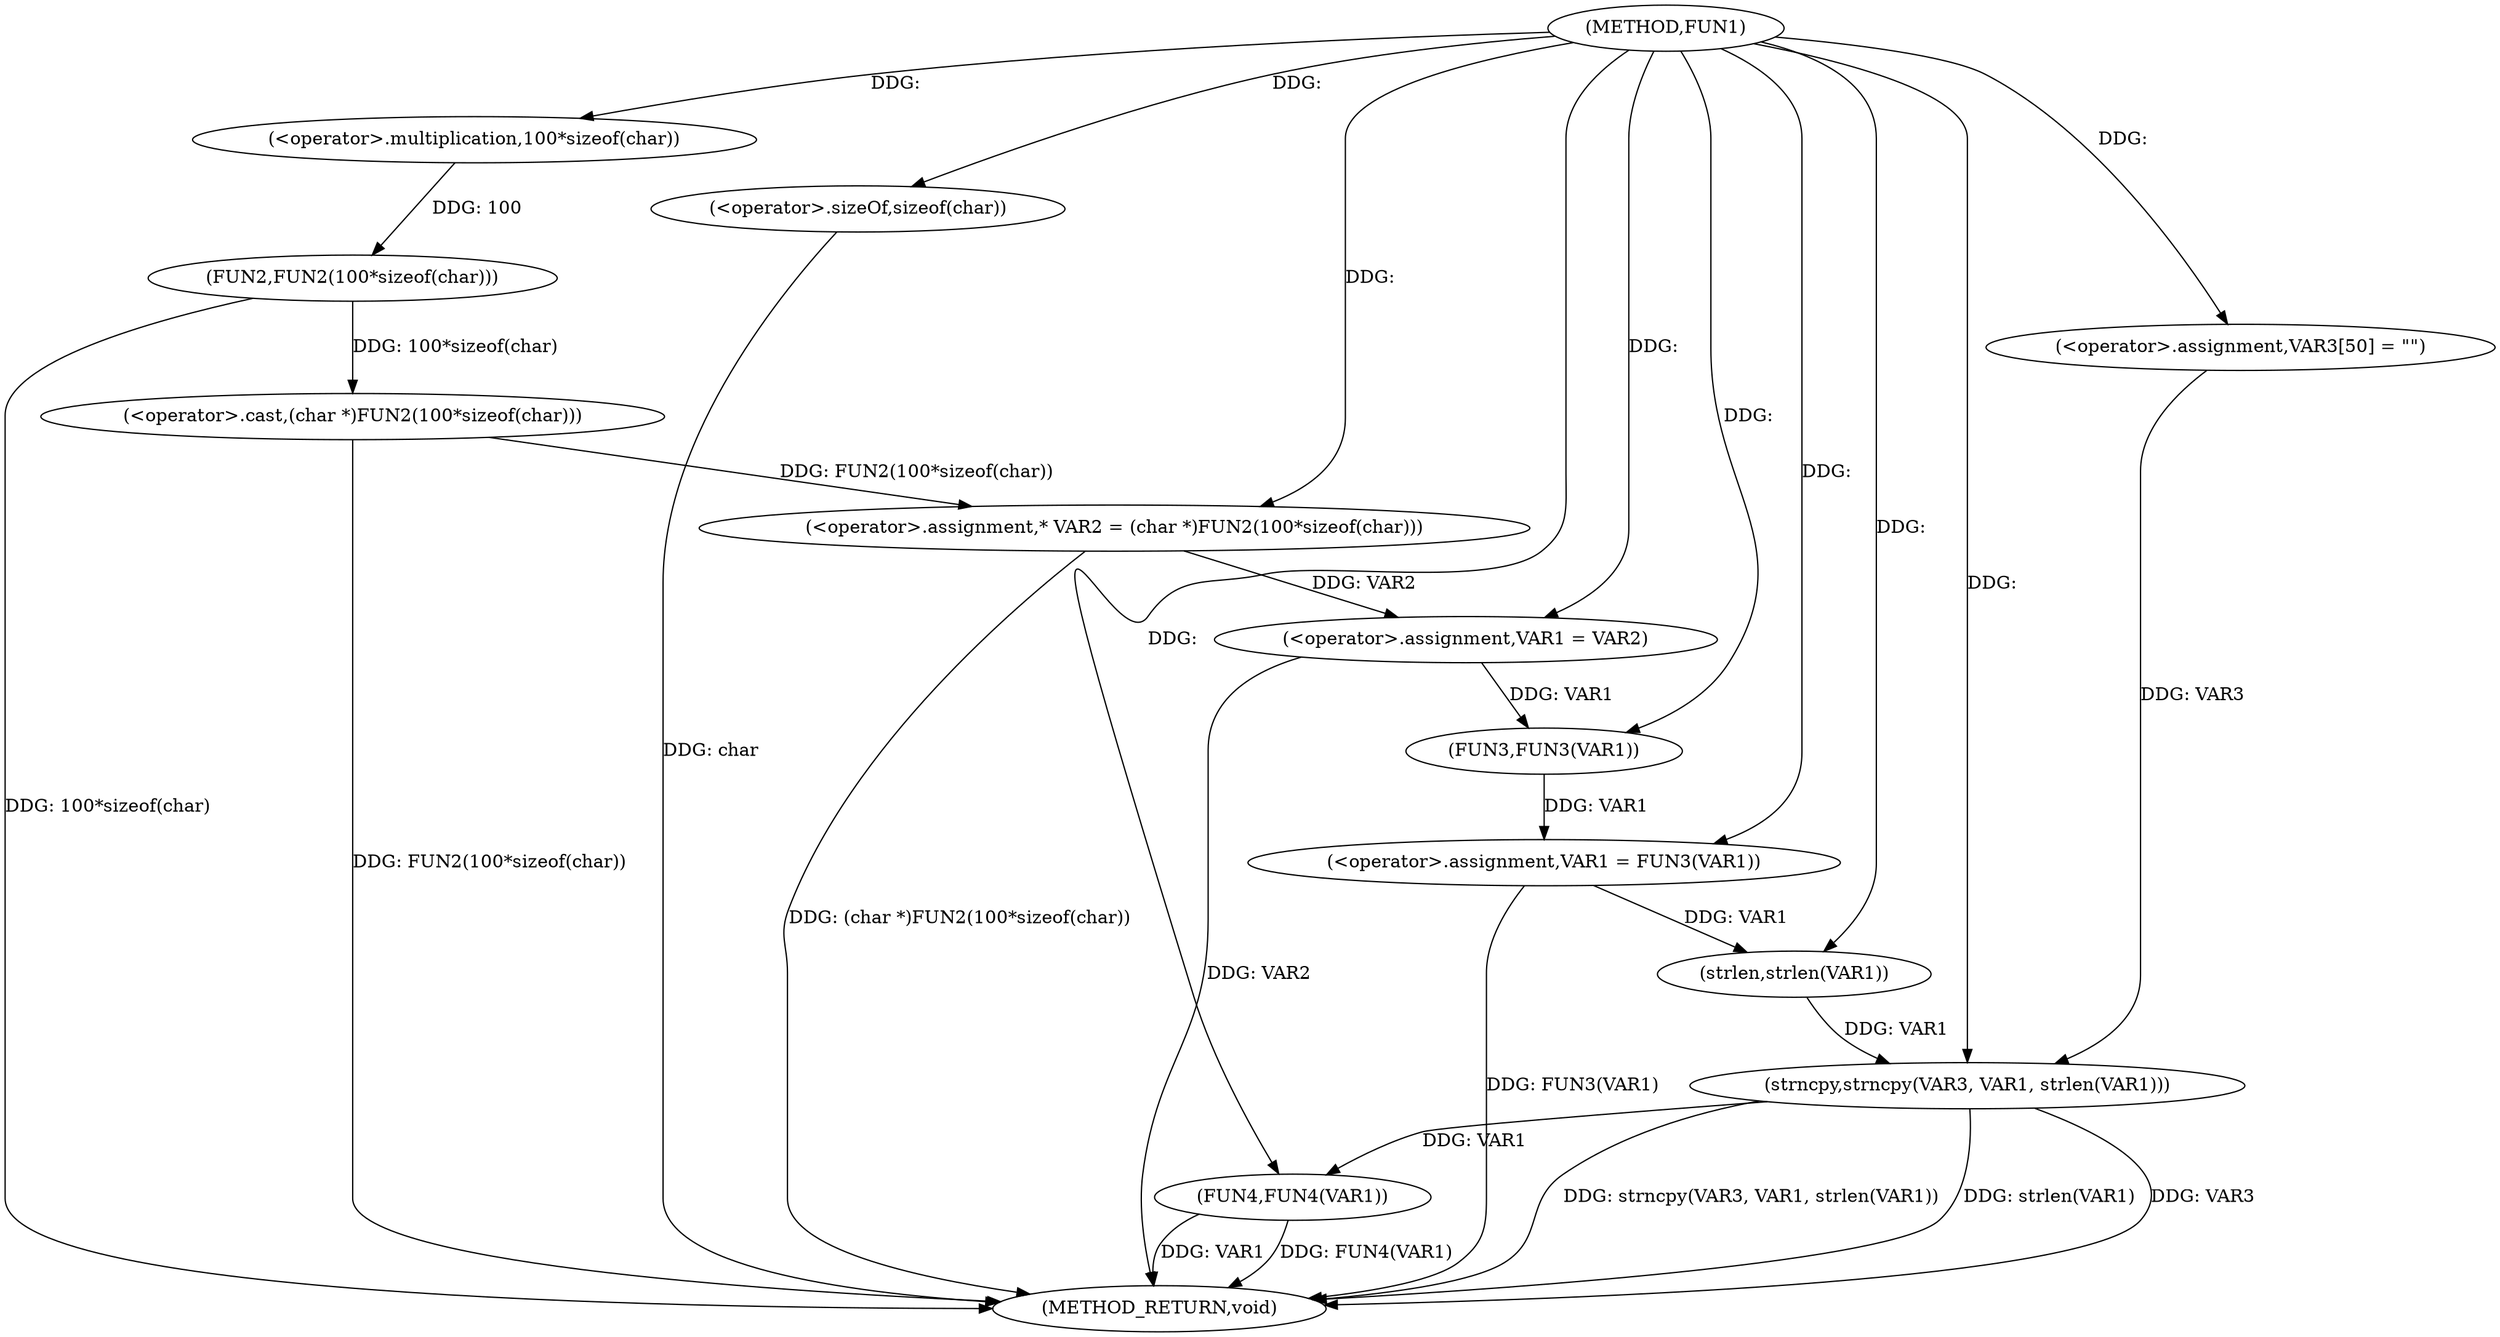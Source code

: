 digraph FUN1 {  
"1000100" [label = "(METHOD,FUN1)" ]
"1000132" [label = "(METHOD_RETURN,void)" ]
"1000104" [label = "(<operator>.assignment,* VAR2 = (char *)FUN2(100*sizeof(char)))" ]
"1000106" [label = "(<operator>.cast,(char *)FUN2(100*sizeof(char)))" ]
"1000108" [label = "(FUN2,FUN2(100*sizeof(char)))" ]
"1000109" [label = "(<operator>.multiplication,100*sizeof(char))" ]
"1000111" [label = "(<operator>.sizeOf,sizeof(char))" ]
"1000113" [label = "(<operator>.assignment,VAR1 = VAR2)" ]
"1000116" [label = "(<operator>.assignment,VAR1 = FUN3(VAR1))" ]
"1000118" [label = "(FUN3,FUN3(VAR1))" ]
"1000122" [label = "(<operator>.assignment,VAR3[50] = \"\")" ]
"1000125" [label = "(strncpy,strncpy(VAR3, VAR1, strlen(VAR1)))" ]
"1000128" [label = "(strlen,strlen(VAR1))" ]
"1000130" [label = "(FUN4,FUN4(VAR1))" ]
  "1000125" -> "1000132"  [ label = "DDG: strncpy(VAR3, VAR1, strlen(VAR1))"] 
  "1000106" -> "1000132"  [ label = "DDG: FUN2(100*sizeof(char))"] 
  "1000113" -> "1000132"  [ label = "DDG: VAR2"] 
  "1000116" -> "1000132"  [ label = "DDG: FUN3(VAR1)"] 
  "1000111" -> "1000132"  [ label = "DDG: char"] 
  "1000125" -> "1000132"  [ label = "DDG: strlen(VAR1)"] 
  "1000130" -> "1000132"  [ label = "DDG: VAR1"] 
  "1000130" -> "1000132"  [ label = "DDG: FUN4(VAR1)"] 
  "1000125" -> "1000132"  [ label = "DDG: VAR3"] 
  "1000104" -> "1000132"  [ label = "DDG: (char *)FUN2(100*sizeof(char))"] 
  "1000108" -> "1000132"  [ label = "DDG: 100*sizeof(char)"] 
  "1000106" -> "1000104"  [ label = "DDG: FUN2(100*sizeof(char))"] 
  "1000100" -> "1000104"  [ label = "DDG: "] 
  "1000108" -> "1000106"  [ label = "DDG: 100*sizeof(char)"] 
  "1000109" -> "1000108"  [ label = "DDG: 100"] 
  "1000100" -> "1000109"  [ label = "DDG: "] 
  "1000100" -> "1000111"  [ label = "DDG: "] 
  "1000104" -> "1000113"  [ label = "DDG: VAR2"] 
  "1000100" -> "1000113"  [ label = "DDG: "] 
  "1000118" -> "1000116"  [ label = "DDG: VAR1"] 
  "1000100" -> "1000116"  [ label = "DDG: "] 
  "1000113" -> "1000118"  [ label = "DDG: VAR1"] 
  "1000100" -> "1000118"  [ label = "DDG: "] 
  "1000100" -> "1000122"  [ label = "DDG: "] 
  "1000122" -> "1000125"  [ label = "DDG: VAR3"] 
  "1000100" -> "1000125"  [ label = "DDG: "] 
  "1000128" -> "1000125"  [ label = "DDG: VAR1"] 
  "1000116" -> "1000128"  [ label = "DDG: VAR1"] 
  "1000100" -> "1000128"  [ label = "DDG: "] 
  "1000125" -> "1000130"  [ label = "DDG: VAR1"] 
  "1000100" -> "1000130"  [ label = "DDG: "] 
}
